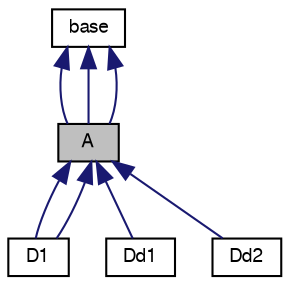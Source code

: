 digraph "A"
{
  edge [fontname="FreeSans",fontsize="9",labelfontname="FreeSans",labelfontsize="9"];
  node [fontname="FreeSans",fontsize="9",shape=record];
  Node1 [label="A",height=0.2,width=0.4,color="black", fillcolor="grey75", style="filled" fontcolor="black"];
  Node2 -> Node1 [dir="back",color="midnightblue",fontsize="9",style="solid",fontname="FreeSans"];
  Node2 [label="base",height=0.2,width=0.4,color="black", fillcolor="white", style="filled",URL="$structbase.html"];
  Node2 -> Node1 [dir="back",color="midnightblue",fontsize="9",style="solid",fontname="FreeSans"];
  Node2 -> Node1 [dir="back",color="midnightblue",fontsize="9",style="solid",fontname="FreeSans"];
  Node1 -> Node3 [dir="back",color="midnightblue",fontsize="9",style="solid",fontname="FreeSans"];
  Node3 [label="D1",height=0.2,width=0.4,color="black", fillcolor="white", style="filled",URL="$struct_d1.html"];
  Node1 -> Node3 [dir="back",color="midnightblue",fontsize="9",style="solid",fontname="FreeSans"];
  Node1 -> Node4 [dir="back",color="midnightblue",fontsize="9",style="solid",fontname="FreeSans"];
  Node4 [label="Dd1",height=0.2,width=0.4,color="black", fillcolor="white", style="filled",URL="$struct_dd1.html"];
  Node1 -> Node5 [dir="back",color="midnightblue",fontsize="9",style="solid",fontname="FreeSans"];
  Node5 [label="Dd2",height=0.2,width=0.4,color="black", fillcolor="white", style="filled",URL="$struct_dd2.html"];
}
